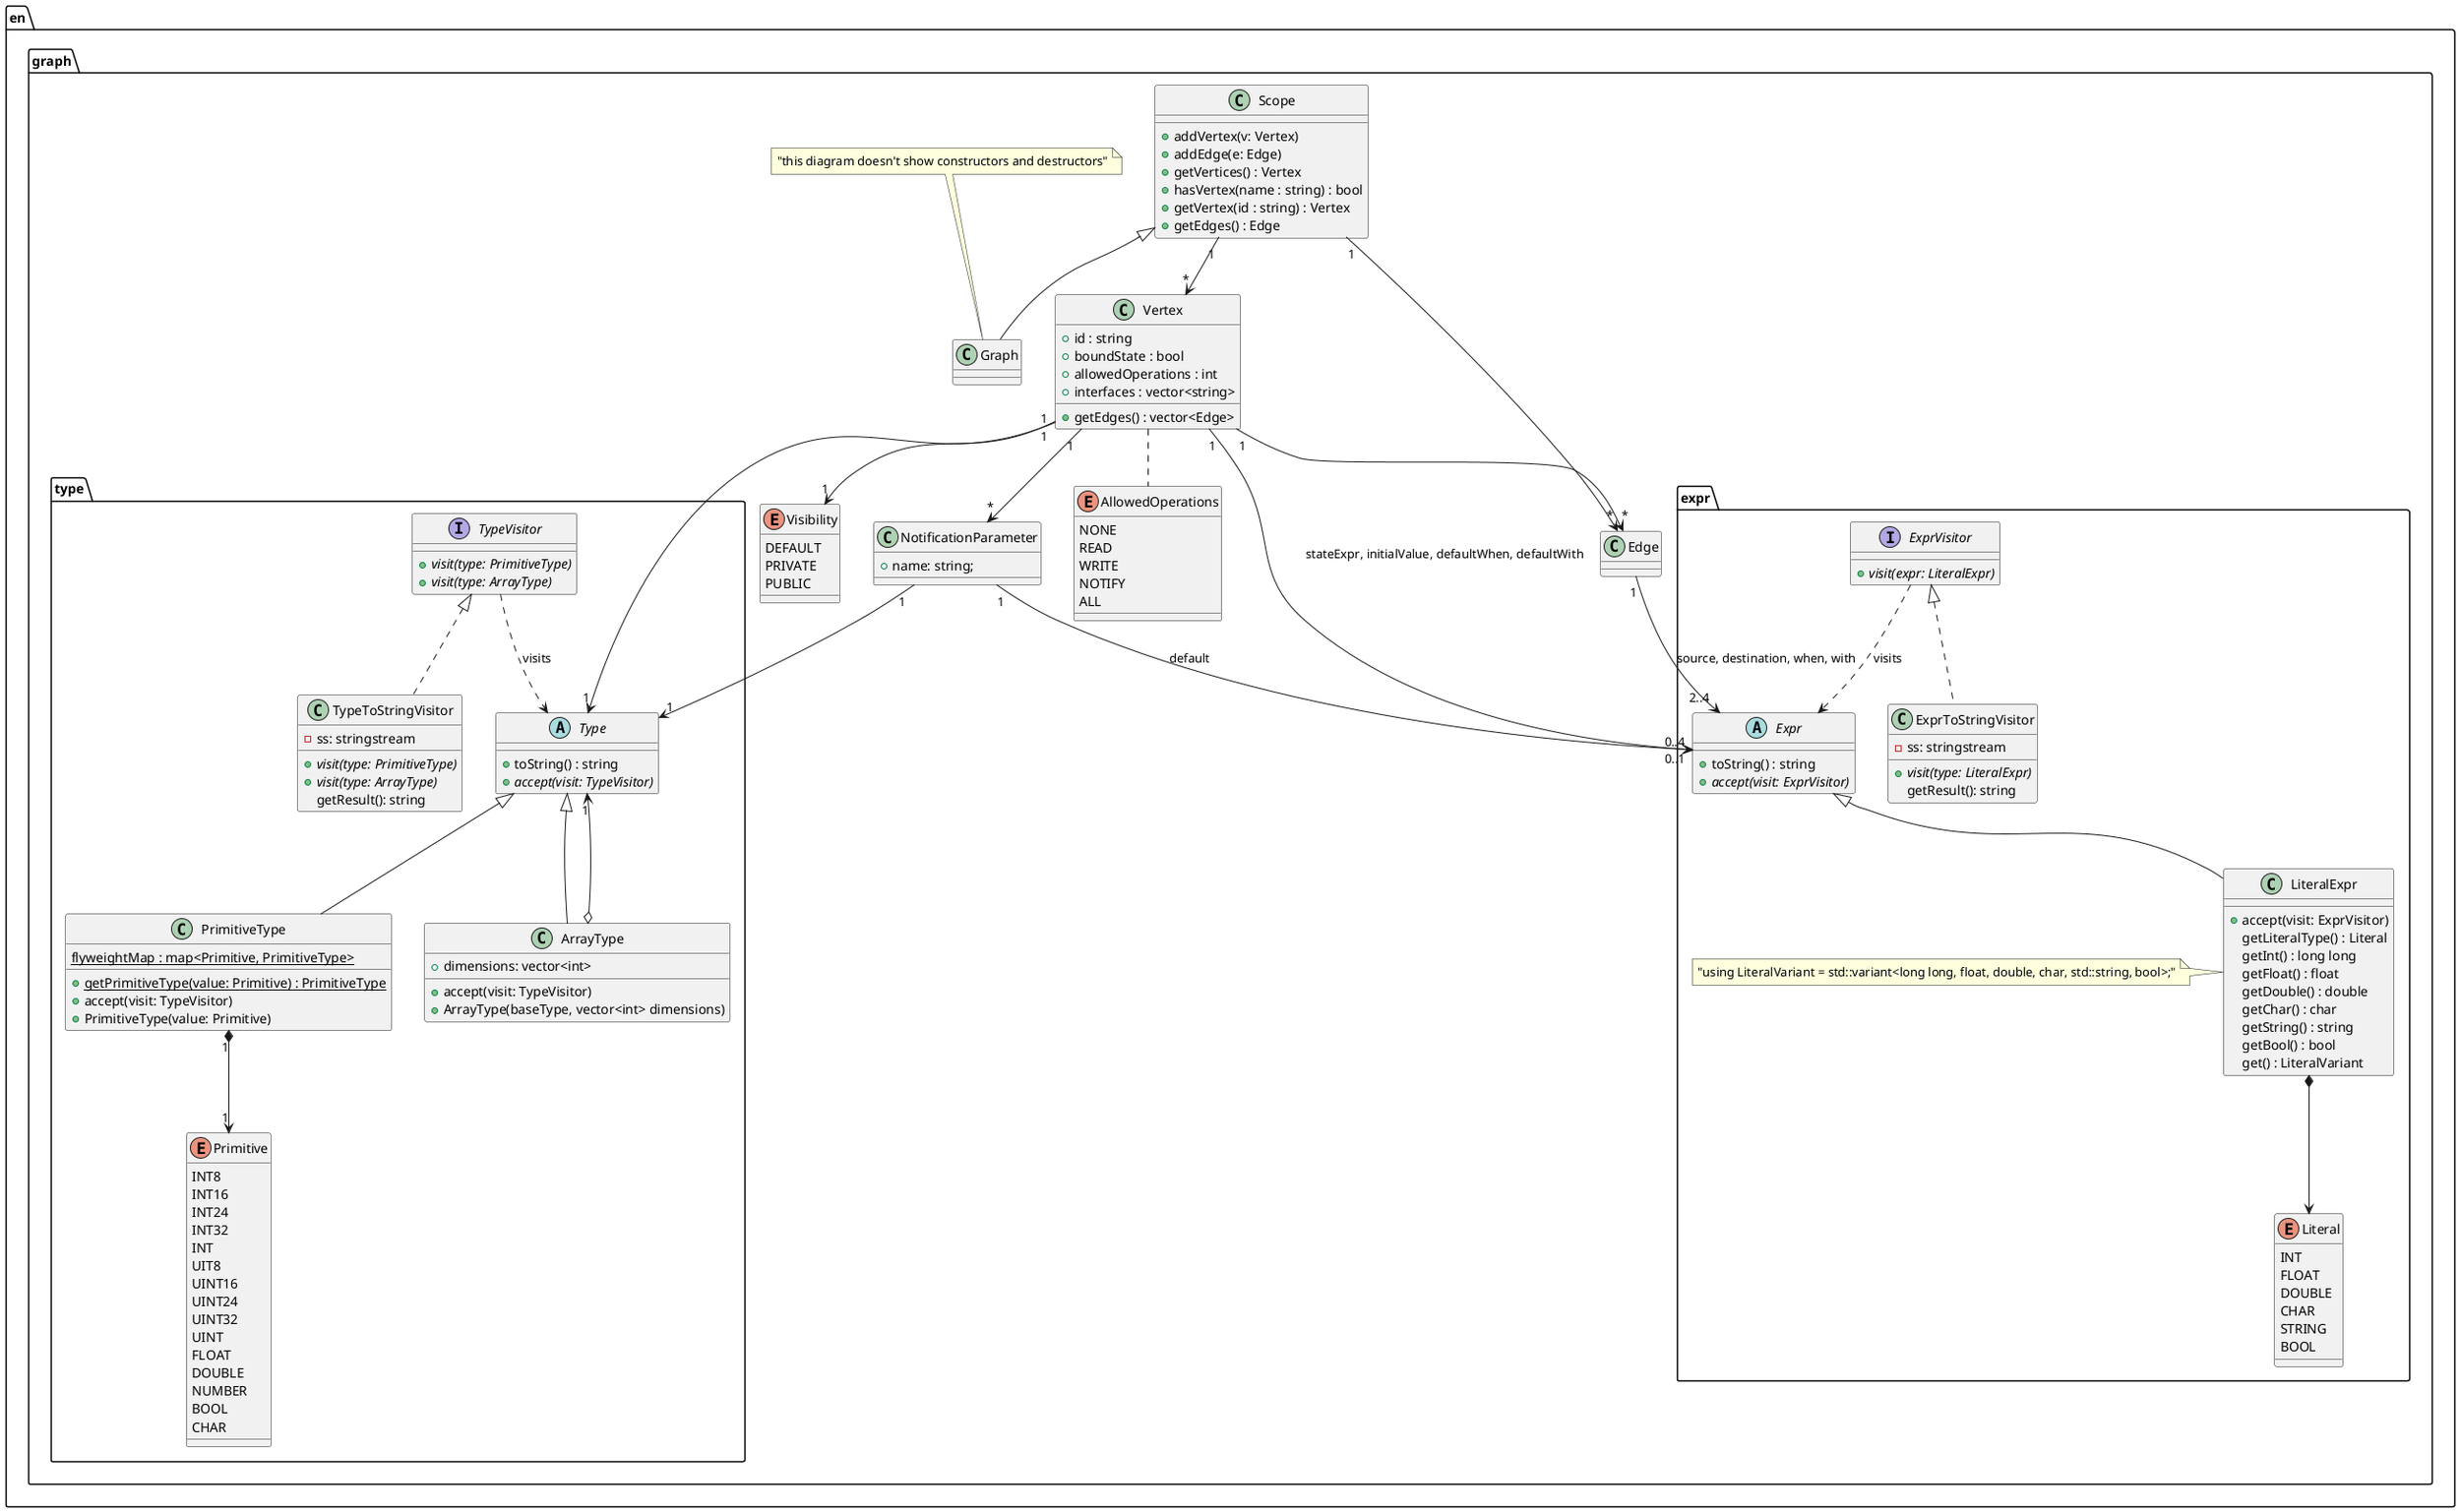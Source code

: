 @startuml "class"

package en {

  package graph {

    package type {
      abstract class Type {
        + toString() : string
        {abstract} + accept(visit: TypeVisitor)
      }

      class PrimitiveType extends Type {
        {static} flyweightMap : map<Primitive, PrimitiveType>
        {static} + getPrimitiveType(value: Primitive) : PrimitiveType
        + accept(visit: TypeVisitor)
        + PrimitiveType(value: Primitive)
      }

      PrimitiveType "1" *--> "1" Primitive

      enum Primitive {
        INT8
        INT16
        INT24
        INT32
        INT
        UIT8
        UINT16
        UINT24
        UINT32
        UINT
        FLOAT
        DOUBLE
        NUMBER
        BOOL
        CHAR
      }

      class ArrayType extends Type {
        + dimensions: vector<int>
        + accept(visit: TypeVisitor)
        + ArrayType(baseType, vector<int> dimensions)
      }

      ArrayType o--> "1" Type

      interface TypeVisitor {
        {abstract} + visit(type: PrimitiveType)
        {abstract} + visit(type: ArrayType)
      }

      TypeVisitor ..> Type : visits

      class TypeToStringVisitor implements TypeVisitor {
        - ss: stringstream
        {abstract} + visit(type: PrimitiveType)
        {abstract} + visit(type: ArrayType)
        getResult(): string
      }

    }

    package expr {
      abstract class Expr {
        +toString() : string
        {abstract} + accept(visit: ExprVisitor)
      }

      enum Literal {
        INT
        FLOAT
        DOUBLE
        CHAR
        STRING
        BOOL
      }


      class LiteralExpr extends Expr {
        + accept(visit: ExprVisitor)
        getLiteralType() : Literal
        getInt() : long long
        getFloat() : float
        getDouble() : double
        getChar() : char
        getString() : string
        getBool() : bool
        get() : LiteralVariant
      }

      LiteralExpr *--> Literal

      note left of LiteralExpr : "using LiteralVariant = std::variant<long long, float, double, char, std::string, bool>;"

      interface ExprVisitor {
        {abstract} + visit(expr: LiteralExpr)
      }

      ExprVisitor ..> Expr : visits

      class ExprToStringVisitor implements ExprVisitor {
        - ss: stringstream
        {abstract} + visit(type: LiteralExpr)
        getResult(): string
      }

    }

    enum Visibility
    {
      DEFAULT
      PRIVATE
      PUBLIC
    }

    class Graph extends Scope

    class Scope {
      + addVertex(v: Vertex)
      + addEdge(e: Edge)
      + getVertices() : Vertex
      + hasVertex(name : string) : bool
      + getVertex(id : string) : Vertex
      + getEdges() : Edge
    }

    Scope "1" -->  "*" Vertex
    Scope "1" -->  "*" Edge

    enum AllowedOperations
    {
      NONE
      READ
      WRITE
      NOTIFY
      ALL
    }

    class Vertex {
      + id : string
      + boundState : bool
      + allowedOperations : int
      + interfaces : vector<string>
      + getEdges() : vector<Edge>
    }

    Vertex "1" --> "1" Visibility
    Vertex "1" --> "1" type.Type
    Vertex "1" --> "*" NotificationParameter
    Vertex "1" --> "0..4" expr.Expr : stateExpr, initialValue, defaultWhen, defaultWith
    Vertex "1" --> "*" Edge
    Vertex .. AllowedOperations

    class Edge
    Edge "1" --> "2..4" expr.Expr: source, destination, when, with

    class NotificationParameter
    {
      + name: string;
    }

    NotificationParameter "1" --> "1" Type
    NotificationParameter "1" --> "0..1" Expr : default

    note top of Graph : "this diagram doesn't show constructors and destructors"
  }
}
@enduml